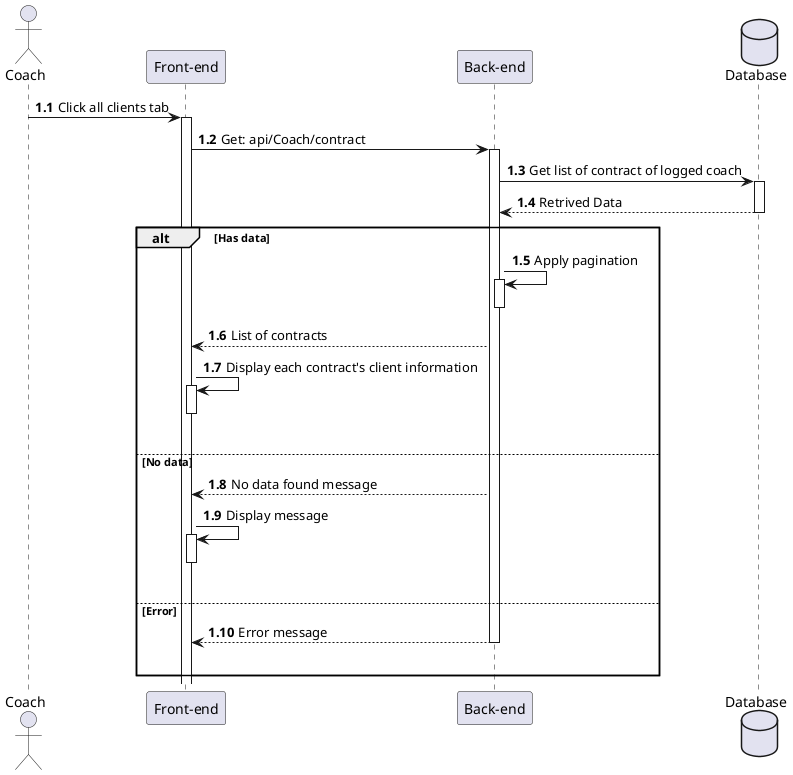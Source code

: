@startuml ViewAllCoachClients

actor Coach as user
participant "Front-end" as client
participant "Back-end" as server 
database "Database" as db

autonumber 1.1 "<b>0:"

user -> client++ : Click all clients tab
client -> server++ : Get: api/Coach/contract
server -> db++ : Get list of contract of logged coach
db --> server : Retrived Data
deactivate

alt Has data
    server -> server++ : Apply pagination
    deactivate
    server --> client : List of contracts
    client -> client++ : Display each contract's client information
    deactivate
    |||

else No data
    server --> client : No data found message
    client -> client++ : Display message
    deactivate 
    |||

else Error
    server --> client : Error message
    deactivate
    |||
end 

@enduml